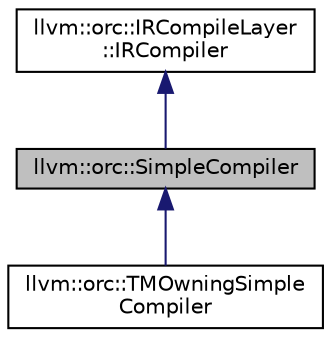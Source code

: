 digraph "llvm::orc::SimpleCompiler"
{
 // LATEX_PDF_SIZE
  bgcolor="transparent";
  edge [fontname="Helvetica",fontsize="10",labelfontname="Helvetica",labelfontsize="10"];
  node [fontname="Helvetica",fontsize="10",shape=record];
  Node1 [label="llvm::orc::SimpleCompiler",height=0.2,width=0.4,color="black", fillcolor="grey75", style="filled", fontcolor="black",tooltip="Simple compile functor: Takes a single IR module and returns an ObjectFile."];
  Node2 -> Node1 [dir="back",color="midnightblue",fontsize="10",style="solid",fontname="Helvetica"];
  Node2 [label="llvm::orc::IRCompileLayer\l::IRCompiler",height=0.2,width=0.4,color="black",URL="$classllvm_1_1orc_1_1IRCompileLayer_1_1IRCompiler.html",tooltip=" "];
  Node1 -> Node3 [dir="back",color="midnightblue",fontsize="10",style="solid",fontname="Helvetica"];
  Node3 [label="llvm::orc::TMOwningSimple\lCompiler",height=0.2,width=0.4,color="black",URL="$classllvm_1_1orc_1_1TMOwningSimpleCompiler.html",tooltip="A SimpleCompiler that owns its TargetMachine."];
}
